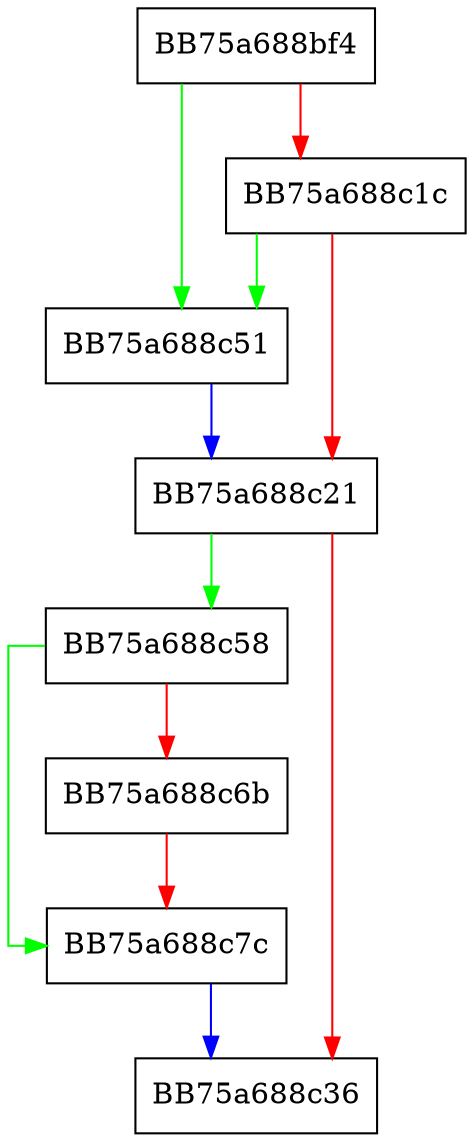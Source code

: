 digraph decryptFromSource {
  node [shape="box"];
  graph [splines=ortho];
  BB75a688bf4 -> BB75a688c51 [color="green"];
  BB75a688bf4 -> BB75a688c1c [color="red"];
  BB75a688c1c -> BB75a688c51 [color="green"];
  BB75a688c1c -> BB75a688c21 [color="red"];
  BB75a688c21 -> BB75a688c58 [color="green"];
  BB75a688c21 -> BB75a688c36 [color="red"];
  BB75a688c51 -> BB75a688c21 [color="blue"];
  BB75a688c58 -> BB75a688c7c [color="green"];
  BB75a688c58 -> BB75a688c6b [color="red"];
  BB75a688c6b -> BB75a688c7c [color="red"];
  BB75a688c7c -> BB75a688c36 [color="blue"];
}